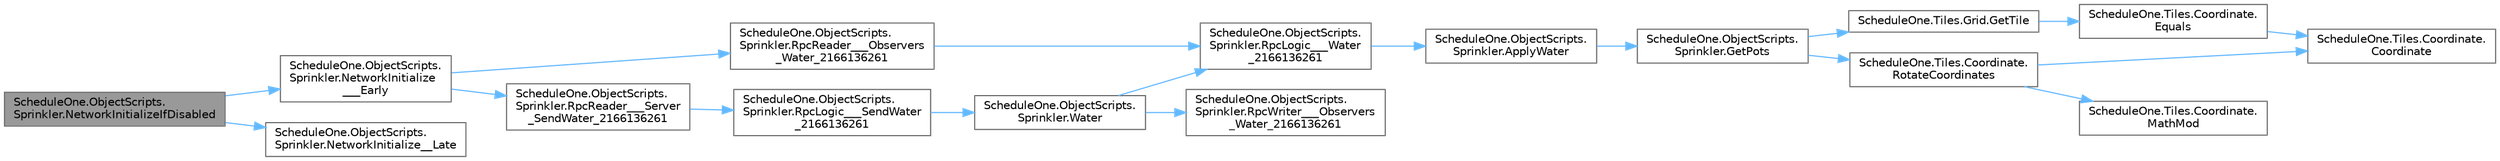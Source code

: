 digraph "ScheduleOne.ObjectScripts.Sprinkler.NetworkInitializeIfDisabled"
{
 // LATEX_PDF_SIZE
  bgcolor="transparent";
  edge [fontname=Helvetica,fontsize=10,labelfontname=Helvetica,labelfontsize=10];
  node [fontname=Helvetica,fontsize=10,shape=box,height=0.2,width=0.4];
  rankdir="LR";
  Node1 [id="Node000001",label="ScheduleOne.ObjectScripts.\lSprinkler.NetworkInitializeIfDisabled",height=0.2,width=0.4,color="gray40", fillcolor="grey60", style="filled", fontcolor="black",tooltip=" "];
  Node1 -> Node2 [id="edge1_Node000001_Node000002",color="steelblue1",style="solid",tooltip=" "];
  Node2 [id="Node000002",label="ScheduleOne.ObjectScripts.\lSprinkler.NetworkInitialize\l___Early",height=0.2,width=0.4,color="grey40", fillcolor="white", style="filled",URL="$class_schedule_one_1_1_object_scripts_1_1_sprinkler.html#a6f398993294cbbd6f2992af511eb44d4",tooltip=" "];
  Node2 -> Node3 [id="edge2_Node000002_Node000003",color="steelblue1",style="solid",tooltip=" "];
  Node3 [id="Node000003",label="ScheduleOne.ObjectScripts.\lSprinkler.RpcReader___Observers\l_Water_2166136261",height=0.2,width=0.4,color="grey40", fillcolor="white", style="filled",URL="$class_schedule_one_1_1_object_scripts_1_1_sprinkler.html#a3d814af77085cd2cc844a8f9b611c02d",tooltip=" "];
  Node3 -> Node4 [id="edge3_Node000003_Node000004",color="steelblue1",style="solid",tooltip=" "];
  Node4 [id="Node000004",label="ScheduleOne.ObjectScripts.\lSprinkler.RpcLogic___Water\l_2166136261",height=0.2,width=0.4,color="grey40", fillcolor="white", style="filled",URL="$class_schedule_one_1_1_object_scripts_1_1_sprinkler.html#a81c2fe69e0885cf06f4bfba195d4fe67",tooltip=" "];
  Node4 -> Node5 [id="edge4_Node000004_Node000005",color="steelblue1",style="solid",tooltip=" "];
  Node5 [id="Node000005",label="ScheduleOne.ObjectScripts.\lSprinkler.ApplyWater",height=0.2,width=0.4,color="grey40", fillcolor="white", style="filled",URL="$class_schedule_one_1_1_object_scripts_1_1_sprinkler.html#a7e97c5b50bc07d1430a8e47e4ebb716b",tooltip=" "];
  Node5 -> Node6 [id="edge5_Node000005_Node000006",color="steelblue1",style="solid",tooltip=" "];
  Node6 [id="Node000006",label="ScheduleOne.ObjectScripts.\lSprinkler.GetPots",height=0.2,width=0.4,color="grey40", fillcolor="white", style="filled",URL="$class_schedule_one_1_1_object_scripts_1_1_sprinkler.html#ac0d21f3420a904408be179ee249917d9",tooltip=" "];
  Node6 -> Node7 [id="edge6_Node000006_Node000007",color="steelblue1",style="solid",tooltip=" "];
  Node7 [id="Node000007",label="ScheduleOne.Tiles.Grid.GetTile",height=0.2,width=0.4,color="grey40", fillcolor="white", style="filled",URL="$class_schedule_one_1_1_tiles_1_1_grid.html#aeb49b0f8fbfdd90c57a3fb20bd915d83",tooltip=" "];
  Node7 -> Node8 [id="edge7_Node000007_Node000008",color="steelblue1",style="solid",tooltip=" "];
  Node8 [id="Node000008",label="ScheduleOne.Tiles.Coordinate.\lEquals",height=0.2,width=0.4,color="grey40", fillcolor="white", style="filled",URL="$class_schedule_one_1_1_tiles_1_1_coordinate.html#a2f2815949072e6936c0aec4cbae6168d",tooltip=" "];
  Node8 -> Node9 [id="edge8_Node000008_Node000009",color="steelblue1",style="solid",tooltip=" "];
  Node9 [id="Node000009",label="ScheduleOne.Tiles.Coordinate.\lCoordinate",height=0.2,width=0.4,color="grey40", fillcolor="white", style="filled",URL="$class_schedule_one_1_1_tiles_1_1_coordinate.html#a86cc657becc93003dfdba2432cf94b51",tooltip=" "];
  Node6 -> Node10 [id="edge9_Node000006_Node000010",color="steelblue1",style="solid",tooltip=" "];
  Node10 [id="Node000010",label="ScheduleOne.Tiles.Coordinate.\lRotateCoordinates",height=0.2,width=0.4,color="grey40", fillcolor="white", style="filled",URL="$class_schedule_one_1_1_tiles_1_1_coordinate.html#afa1c7b99cdf787d759f2c31cd4c6840b",tooltip=" "];
  Node10 -> Node9 [id="edge10_Node000010_Node000009",color="steelblue1",style="solid",tooltip=" "];
  Node10 -> Node11 [id="edge11_Node000010_Node000011",color="steelblue1",style="solid",tooltip=" "];
  Node11 [id="Node000011",label="ScheduleOne.Tiles.Coordinate.\lMathMod",height=0.2,width=0.4,color="grey40", fillcolor="white", style="filled",URL="$class_schedule_one_1_1_tiles_1_1_coordinate.html#ad800228b322c33a4ee956fac483f0ee8",tooltip=" "];
  Node2 -> Node12 [id="edge12_Node000002_Node000012",color="steelblue1",style="solid",tooltip=" "];
  Node12 [id="Node000012",label="ScheduleOne.ObjectScripts.\lSprinkler.RpcReader___Server\l_SendWater_2166136261",height=0.2,width=0.4,color="grey40", fillcolor="white", style="filled",URL="$class_schedule_one_1_1_object_scripts_1_1_sprinkler.html#a2f613fb97e465e87c12c91a216bb49ea",tooltip=" "];
  Node12 -> Node13 [id="edge13_Node000012_Node000013",color="steelblue1",style="solid",tooltip=" "];
  Node13 [id="Node000013",label="ScheduleOne.ObjectScripts.\lSprinkler.RpcLogic___SendWater\l_2166136261",height=0.2,width=0.4,color="grey40", fillcolor="white", style="filled",URL="$class_schedule_one_1_1_object_scripts_1_1_sprinkler.html#a1f4b608d123296c3d4d48061668478d1",tooltip=" "];
  Node13 -> Node14 [id="edge14_Node000013_Node000014",color="steelblue1",style="solid",tooltip=" "];
  Node14 [id="Node000014",label="ScheduleOne.ObjectScripts.\lSprinkler.Water",height=0.2,width=0.4,color="grey40", fillcolor="white", style="filled",URL="$class_schedule_one_1_1_object_scripts_1_1_sprinkler.html#a6e937a8ab6c19cd1e527b880fd8f4720",tooltip=" "];
  Node14 -> Node4 [id="edge15_Node000014_Node000004",color="steelblue1",style="solid",tooltip=" "];
  Node14 -> Node15 [id="edge16_Node000014_Node000015",color="steelblue1",style="solid",tooltip=" "];
  Node15 [id="Node000015",label="ScheduleOne.ObjectScripts.\lSprinkler.RpcWriter___Observers\l_Water_2166136261",height=0.2,width=0.4,color="grey40", fillcolor="white", style="filled",URL="$class_schedule_one_1_1_object_scripts_1_1_sprinkler.html#a6099ff20cf807e22c9414497a3e8b043",tooltip=" "];
  Node1 -> Node16 [id="edge17_Node000001_Node000016",color="steelblue1",style="solid",tooltip=" "];
  Node16 [id="Node000016",label="ScheduleOne.ObjectScripts.\lSprinkler.NetworkInitialize__Late",height=0.2,width=0.4,color="grey40", fillcolor="white", style="filled",URL="$class_schedule_one_1_1_object_scripts_1_1_sprinkler.html#a13b6b7aee1e46a5b6647c246f82e4154",tooltip=" "];
}
